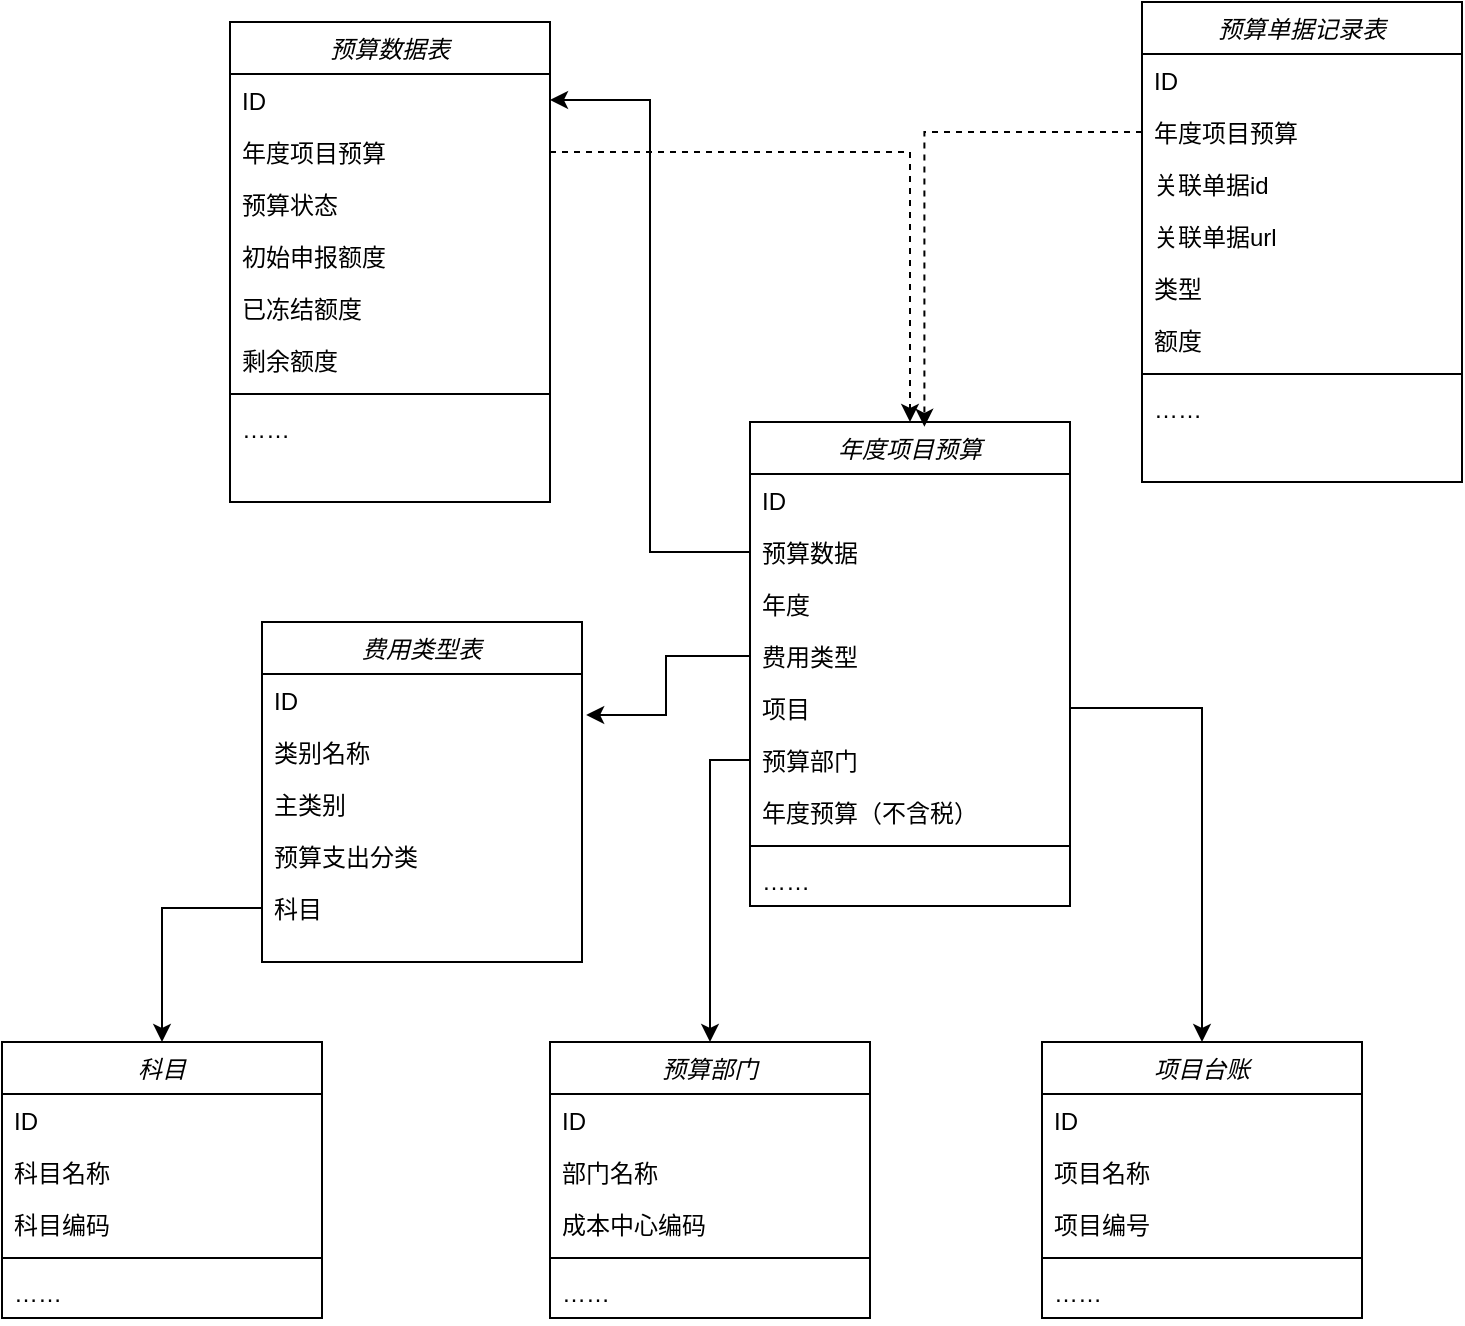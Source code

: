 <mxfile version="14.1.2" type="github">
  <diagram id="C5RBs43oDa-KdzZeNtuy" name="Page-1">
    <mxGraphModel dx="918" dy="461" grid="1" gridSize="10" guides="1" tooltips="1" connect="1" arrows="1" fold="1" page="1" pageScale="1" pageWidth="827" pageHeight="1169" math="0" shadow="0">
      <root>
        <mxCell id="WIyWlLk6GJQsqaUBKTNV-0" />
        <mxCell id="WIyWlLk6GJQsqaUBKTNV-1" parent="WIyWlLk6GJQsqaUBKTNV-0" />
        <mxCell id="zkfFHV4jXpPFQw0GAbJ--0" value="科目&#xa;" style="swimlane;fontStyle=2;align=center;verticalAlign=top;childLayout=stackLayout;horizontal=1;startSize=26;horizontalStack=0;resizeParent=1;resizeLast=0;collapsible=1;marginBottom=0;rounded=0;shadow=0;strokeWidth=1;" parent="WIyWlLk6GJQsqaUBKTNV-1" vertex="1">
          <mxGeometry x="50" y="540" width="160" height="138" as="geometry">
            <mxRectangle x="230" y="140" width="160" height="26" as="alternateBounds" />
          </mxGeometry>
        </mxCell>
        <mxCell id="zkfFHV4jXpPFQw0GAbJ--1" value="ID" style="text;align=left;verticalAlign=top;spacingLeft=4;spacingRight=4;overflow=hidden;rotatable=0;points=[[0,0.5],[1,0.5]];portConstraint=eastwest;" parent="zkfFHV4jXpPFQw0GAbJ--0" vertex="1">
          <mxGeometry y="26" width="160" height="26" as="geometry" />
        </mxCell>
        <mxCell id="zkfFHV4jXpPFQw0GAbJ--2" value="科目名称" style="text;align=left;verticalAlign=top;spacingLeft=4;spacingRight=4;overflow=hidden;rotatable=0;points=[[0,0.5],[1,0.5]];portConstraint=eastwest;rounded=0;shadow=0;html=0;" parent="zkfFHV4jXpPFQw0GAbJ--0" vertex="1">
          <mxGeometry y="52" width="160" height="26" as="geometry" />
        </mxCell>
        <mxCell id="zkfFHV4jXpPFQw0GAbJ--3" value="科目编码" style="text;align=left;verticalAlign=top;spacingLeft=4;spacingRight=4;overflow=hidden;rotatable=0;points=[[0,0.5],[1,0.5]];portConstraint=eastwest;rounded=0;shadow=0;html=0;" parent="zkfFHV4jXpPFQw0GAbJ--0" vertex="1">
          <mxGeometry y="78" width="160" height="26" as="geometry" />
        </mxCell>
        <mxCell id="zkfFHV4jXpPFQw0GAbJ--4" value="" style="line;html=1;strokeWidth=1;align=left;verticalAlign=middle;spacingTop=-1;spacingLeft=3;spacingRight=3;rotatable=0;labelPosition=right;points=[];portConstraint=eastwest;" parent="zkfFHV4jXpPFQw0GAbJ--0" vertex="1">
          <mxGeometry y="104" width="160" height="8" as="geometry" />
        </mxCell>
        <mxCell id="zkfFHV4jXpPFQw0GAbJ--5" value="……" style="text;align=left;verticalAlign=top;spacingLeft=4;spacingRight=4;overflow=hidden;rotatable=0;points=[[0,0.5],[1,0.5]];portConstraint=eastwest;" parent="zkfFHV4jXpPFQw0GAbJ--0" vertex="1">
          <mxGeometry y="112" width="160" height="26" as="geometry" />
        </mxCell>
        <mxCell id="v_MXnXf2g-3EYDipSl0D-0" value="预算部门" style="swimlane;fontStyle=2;align=center;verticalAlign=top;childLayout=stackLayout;horizontal=1;startSize=26;horizontalStack=0;resizeParent=1;resizeLast=0;collapsible=1;marginBottom=0;rounded=0;shadow=0;strokeWidth=1;" vertex="1" parent="WIyWlLk6GJQsqaUBKTNV-1">
          <mxGeometry x="324" y="540" width="160" height="138" as="geometry">
            <mxRectangle x="230" y="140" width="160" height="26" as="alternateBounds" />
          </mxGeometry>
        </mxCell>
        <mxCell id="v_MXnXf2g-3EYDipSl0D-1" value="ID" style="text;align=left;verticalAlign=top;spacingLeft=4;spacingRight=4;overflow=hidden;rotatable=0;points=[[0,0.5],[1,0.5]];portConstraint=eastwest;" vertex="1" parent="v_MXnXf2g-3EYDipSl0D-0">
          <mxGeometry y="26" width="160" height="26" as="geometry" />
        </mxCell>
        <mxCell id="v_MXnXf2g-3EYDipSl0D-2" value="部门名称" style="text;align=left;verticalAlign=top;spacingLeft=4;spacingRight=4;overflow=hidden;rotatable=0;points=[[0,0.5],[1,0.5]];portConstraint=eastwest;rounded=0;shadow=0;html=0;" vertex="1" parent="v_MXnXf2g-3EYDipSl0D-0">
          <mxGeometry y="52" width="160" height="26" as="geometry" />
        </mxCell>
        <mxCell id="v_MXnXf2g-3EYDipSl0D-3" value="成本中心编码" style="text;align=left;verticalAlign=top;spacingLeft=4;spacingRight=4;overflow=hidden;rotatable=0;points=[[0,0.5],[1,0.5]];portConstraint=eastwest;rounded=0;shadow=0;html=0;" vertex="1" parent="v_MXnXf2g-3EYDipSl0D-0">
          <mxGeometry y="78" width="160" height="26" as="geometry" />
        </mxCell>
        <mxCell id="v_MXnXf2g-3EYDipSl0D-4" value="" style="line;html=1;strokeWidth=1;align=left;verticalAlign=middle;spacingTop=-1;spacingLeft=3;spacingRight=3;rotatable=0;labelPosition=right;points=[];portConstraint=eastwest;" vertex="1" parent="v_MXnXf2g-3EYDipSl0D-0">
          <mxGeometry y="104" width="160" height="8" as="geometry" />
        </mxCell>
        <mxCell id="v_MXnXf2g-3EYDipSl0D-5" value="……" style="text;align=left;verticalAlign=top;spacingLeft=4;spacingRight=4;overflow=hidden;rotatable=0;points=[[0,0.5],[1,0.5]];portConstraint=eastwest;" vertex="1" parent="v_MXnXf2g-3EYDipSl0D-0">
          <mxGeometry y="112" width="160" height="26" as="geometry" />
        </mxCell>
        <mxCell id="v_MXnXf2g-3EYDipSl0D-6" value="费用类型表" style="swimlane;fontStyle=2;align=center;verticalAlign=top;childLayout=stackLayout;horizontal=1;startSize=26;horizontalStack=0;resizeParent=1;resizeLast=0;collapsible=1;marginBottom=0;rounded=0;shadow=0;strokeWidth=1;" vertex="1" parent="WIyWlLk6GJQsqaUBKTNV-1">
          <mxGeometry x="180" y="330" width="160" height="170" as="geometry">
            <mxRectangle x="230" y="140" width="160" height="26" as="alternateBounds" />
          </mxGeometry>
        </mxCell>
        <mxCell id="v_MXnXf2g-3EYDipSl0D-7" value="ID" style="text;align=left;verticalAlign=top;spacingLeft=4;spacingRight=4;overflow=hidden;rotatable=0;points=[[0,0.5],[1,0.5]];portConstraint=eastwest;" vertex="1" parent="v_MXnXf2g-3EYDipSl0D-6">
          <mxGeometry y="26" width="160" height="26" as="geometry" />
        </mxCell>
        <mxCell id="v_MXnXf2g-3EYDipSl0D-8" value="类别名称" style="text;align=left;verticalAlign=top;spacingLeft=4;spacingRight=4;overflow=hidden;rotatable=0;points=[[0,0.5],[1,0.5]];portConstraint=eastwest;rounded=0;shadow=0;html=0;" vertex="1" parent="v_MXnXf2g-3EYDipSl0D-6">
          <mxGeometry y="52" width="160" height="26" as="geometry" />
        </mxCell>
        <mxCell id="v_MXnXf2g-3EYDipSl0D-9" value="主类别" style="text;align=left;verticalAlign=top;spacingLeft=4;spacingRight=4;overflow=hidden;rotatable=0;points=[[0,0.5],[1,0.5]];portConstraint=eastwest;rounded=0;shadow=0;html=0;" vertex="1" parent="v_MXnXf2g-3EYDipSl0D-6">
          <mxGeometry y="78" width="160" height="26" as="geometry" />
        </mxCell>
        <mxCell id="v_MXnXf2g-3EYDipSl0D-12" value="预算支出分类" style="text;align=left;verticalAlign=top;spacingLeft=4;spacingRight=4;overflow=hidden;rotatable=0;points=[[0,0.5],[1,0.5]];portConstraint=eastwest;rounded=0;shadow=0;html=0;" vertex="1" parent="v_MXnXf2g-3EYDipSl0D-6">
          <mxGeometry y="104" width="160" height="26" as="geometry" />
        </mxCell>
        <mxCell id="v_MXnXf2g-3EYDipSl0D-13" value="科目" style="text;align=left;verticalAlign=top;spacingLeft=4;spacingRight=4;overflow=hidden;rotatable=0;points=[[0,0.5],[1,0.5]];portConstraint=eastwest;rounded=0;shadow=0;html=0;" vertex="1" parent="v_MXnXf2g-3EYDipSl0D-6">
          <mxGeometry y="130" width="160" height="26" as="geometry" />
        </mxCell>
        <mxCell id="v_MXnXf2g-3EYDipSl0D-15" style="edgeStyle=orthogonalEdgeStyle;rounded=0;orthogonalLoop=1;jettySize=auto;html=1;" edge="1" parent="WIyWlLk6GJQsqaUBKTNV-1" source="v_MXnXf2g-3EYDipSl0D-13" target="zkfFHV4jXpPFQw0GAbJ--0">
          <mxGeometry relative="1" as="geometry" />
        </mxCell>
        <mxCell id="v_MXnXf2g-3EYDipSl0D-16" value="项目台账" style="swimlane;fontStyle=2;align=center;verticalAlign=top;childLayout=stackLayout;horizontal=1;startSize=26;horizontalStack=0;resizeParent=1;resizeLast=0;collapsible=1;marginBottom=0;rounded=0;shadow=0;strokeWidth=1;" vertex="1" parent="WIyWlLk6GJQsqaUBKTNV-1">
          <mxGeometry x="570" y="540" width="160" height="138" as="geometry">
            <mxRectangle x="230" y="140" width="160" height="26" as="alternateBounds" />
          </mxGeometry>
        </mxCell>
        <mxCell id="v_MXnXf2g-3EYDipSl0D-17" value="ID" style="text;align=left;verticalAlign=top;spacingLeft=4;spacingRight=4;overflow=hidden;rotatable=0;points=[[0,0.5],[1,0.5]];portConstraint=eastwest;" vertex="1" parent="v_MXnXf2g-3EYDipSl0D-16">
          <mxGeometry y="26" width="160" height="26" as="geometry" />
        </mxCell>
        <mxCell id="v_MXnXf2g-3EYDipSl0D-18" value="项目名称" style="text;align=left;verticalAlign=top;spacingLeft=4;spacingRight=4;overflow=hidden;rotatable=0;points=[[0,0.5],[1,0.5]];portConstraint=eastwest;rounded=0;shadow=0;html=0;" vertex="1" parent="v_MXnXf2g-3EYDipSl0D-16">
          <mxGeometry y="52" width="160" height="26" as="geometry" />
        </mxCell>
        <mxCell id="v_MXnXf2g-3EYDipSl0D-19" value="项目编号" style="text;align=left;verticalAlign=top;spacingLeft=4;spacingRight=4;overflow=hidden;rotatable=0;points=[[0,0.5],[1,0.5]];portConstraint=eastwest;rounded=0;shadow=0;html=0;" vertex="1" parent="v_MXnXf2g-3EYDipSl0D-16">
          <mxGeometry y="78" width="160" height="26" as="geometry" />
        </mxCell>
        <mxCell id="v_MXnXf2g-3EYDipSl0D-20" value="" style="line;html=1;strokeWidth=1;align=left;verticalAlign=middle;spacingTop=-1;spacingLeft=3;spacingRight=3;rotatable=0;labelPosition=right;points=[];portConstraint=eastwest;" vertex="1" parent="v_MXnXf2g-3EYDipSl0D-16">
          <mxGeometry y="104" width="160" height="8" as="geometry" />
        </mxCell>
        <mxCell id="v_MXnXf2g-3EYDipSl0D-21" value="……" style="text;align=left;verticalAlign=top;spacingLeft=4;spacingRight=4;overflow=hidden;rotatable=0;points=[[0,0.5],[1,0.5]];portConstraint=eastwest;" vertex="1" parent="v_MXnXf2g-3EYDipSl0D-16">
          <mxGeometry y="112" width="160" height="26" as="geometry" />
        </mxCell>
        <mxCell id="v_MXnXf2g-3EYDipSl0D-28" value="年度项目预算" style="swimlane;fontStyle=2;align=center;verticalAlign=top;childLayout=stackLayout;horizontal=1;startSize=26;horizontalStack=0;resizeParent=1;resizeLast=0;collapsible=1;marginBottom=0;rounded=0;shadow=0;strokeWidth=1;" vertex="1" parent="WIyWlLk6GJQsqaUBKTNV-1">
          <mxGeometry x="424" y="230" width="160" height="242" as="geometry">
            <mxRectangle x="230" y="140" width="160" height="26" as="alternateBounds" />
          </mxGeometry>
        </mxCell>
        <mxCell id="v_MXnXf2g-3EYDipSl0D-29" value="ID" style="text;align=left;verticalAlign=top;spacingLeft=4;spacingRight=4;overflow=hidden;rotatable=0;points=[[0,0.5],[1,0.5]];portConstraint=eastwest;" vertex="1" parent="v_MXnXf2g-3EYDipSl0D-28">
          <mxGeometry y="26" width="160" height="26" as="geometry" />
        </mxCell>
        <mxCell id="v_MXnXf2g-3EYDipSl0D-64" value="预算数据" style="text;align=left;verticalAlign=top;spacingLeft=4;spacingRight=4;overflow=hidden;rotatable=0;points=[[0,0.5],[1,0.5]];portConstraint=eastwest;rounded=0;shadow=0;html=0;" vertex="1" parent="v_MXnXf2g-3EYDipSl0D-28">
          <mxGeometry y="52" width="160" height="26" as="geometry" />
        </mxCell>
        <mxCell id="v_MXnXf2g-3EYDipSl0D-30" value="年度" style="text;align=left;verticalAlign=top;spacingLeft=4;spacingRight=4;overflow=hidden;rotatable=0;points=[[0,0.5],[1,0.5]];portConstraint=eastwest;rounded=0;shadow=0;html=0;" vertex="1" parent="v_MXnXf2g-3EYDipSl0D-28">
          <mxGeometry y="78" width="160" height="26" as="geometry" />
        </mxCell>
        <mxCell id="v_MXnXf2g-3EYDipSl0D-31" value="费用类型" style="text;align=left;verticalAlign=top;spacingLeft=4;spacingRight=4;overflow=hidden;rotatable=0;points=[[0,0.5],[1,0.5]];portConstraint=eastwest;rounded=0;shadow=0;html=0;" vertex="1" parent="v_MXnXf2g-3EYDipSl0D-28">
          <mxGeometry y="104" width="160" height="26" as="geometry" />
        </mxCell>
        <mxCell id="v_MXnXf2g-3EYDipSl0D-35" value="项目" style="text;align=left;verticalAlign=top;spacingLeft=4;spacingRight=4;overflow=hidden;rotatable=0;points=[[0,0.5],[1,0.5]];portConstraint=eastwest;rounded=0;shadow=0;html=0;" vertex="1" parent="v_MXnXf2g-3EYDipSl0D-28">
          <mxGeometry y="130" width="160" height="26" as="geometry" />
        </mxCell>
        <mxCell id="v_MXnXf2g-3EYDipSl0D-36" value="预算部门" style="text;align=left;verticalAlign=top;spacingLeft=4;spacingRight=4;overflow=hidden;rotatable=0;points=[[0,0.5],[1,0.5]];portConstraint=eastwest;rounded=0;shadow=0;html=0;" vertex="1" parent="v_MXnXf2g-3EYDipSl0D-28">
          <mxGeometry y="156" width="160" height="26" as="geometry" />
        </mxCell>
        <mxCell id="v_MXnXf2g-3EYDipSl0D-65" value="年度预算（不含税）" style="text;align=left;verticalAlign=top;spacingLeft=4;spacingRight=4;overflow=hidden;rotatable=0;points=[[0,0.5],[1,0.5]];portConstraint=eastwest;rounded=0;shadow=0;html=0;" vertex="1" parent="v_MXnXf2g-3EYDipSl0D-28">
          <mxGeometry y="182" width="160" height="26" as="geometry" />
        </mxCell>
        <mxCell id="v_MXnXf2g-3EYDipSl0D-32" value="" style="line;html=1;strokeWidth=1;align=left;verticalAlign=middle;spacingTop=-1;spacingLeft=3;spacingRight=3;rotatable=0;labelPosition=right;points=[];portConstraint=eastwest;" vertex="1" parent="v_MXnXf2g-3EYDipSl0D-28">
          <mxGeometry y="208" width="160" height="8" as="geometry" />
        </mxCell>
        <mxCell id="v_MXnXf2g-3EYDipSl0D-38" value="……" style="text;align=left;verticalAlign=top;spacingLeft=4;spacingRight=4;overflow=hidden;rotatable=0;points=[[0,0.5],[1,0.5]];portConstraint=eastwest;" vertex="1" parent="v_MXnXf2g-3EYDipSl0D-28">
          <mxGeometry y="216" width="160" height="26" as="geometry" />
        </mxCell>
        <mxCell id="v_MXnXf2g-3EYDipSl0D-40" style="edgeStyle=orthogonalEdgeStyle;rounded=0;orthogonalLoop=1;jettySize=auto;html=1;entryX=1.013;entryY=0.788;entryDx=0;entryDy=0;entryPerimeter=0;" edge="1" parent="WIyWlLk6GJQsqaUBKTNV-1" source="v_MXnXf2g-3EYDipSl0D-31" target="v_MXnXf2g-3EYDipSl0D-7">
          <mxGeometry relative="1" as="geometry" />
        </mxCell>
        <mxCell id="v_MXnXf2g-3EYDipSl0D-41" style="edgeStyle=orthogonalEdgeStyle;rounded=0;orthogonalLoop=1;jettySize=auto;html=1;entryX=0.5;entryY=0;entryDx=0;entryDy=0;" edge="1" parent="WIyWlLk6GJQsqaUBKTNV-1" source="v_MXnXf2g-3EYDipSl0D-35" target="v_MXnXf2g-3EYDipSl0D-16">
          <mxGeometry relative="1" as="geometry" />
        </mxCell>
        <mxCell id="v_MXnXf2g-3EYDipSl0D-42" style="edgeStyle=orthogonalEdgeStyle;rounded=0;orthogonalLoop=1;jettySize=auto;html=1;" edge="1" parent="WIyWlLk6GJQsqaUBKTNV-1" source="v_MXnXf2g-3EYDipSl0D-36" target="v_MXnXf2g-3EYDipSl0D-0">
          <mxGeometry relative="1" as="geometry" />
        </mxCell>
        <mxCell id="v_MXnXf2g-3EYDipSl0D-43" value="预算数据表" style="swimlane;fontStyle=2;align=center;verticalAlign=top;childLayout=stackLayout;horizontal=1;startSize=26;horizontalStack=0;resizeParent=1;resizeLast=0;collapsible=1;marginBottom=0;rounded=0;shadow=0;strokeWidth=1;" vertex="1" parent="WIyWlLk6GJQsqaUBKTNV-1">
          <mxGeometry x="164" y="30" width="160" height="240" as="geometry">
            <mxRectangle x="230" y="140" width="160" height="26" as="alternateBounds" />
          </mxGeometry>
        </mxCell>
        <mxCell id="v_MXnXf2g-3EYDipSl0D-44" value="ID" style="text;align=left;verticalAlign=top;spacingLeft=4;spacingRight=4;overflow=hidden;rotatable=0;points=[[0,0.5],[1,0.5]];portConstraint=eastwest;" vertex="1" parent="v_MXnXf2g-3EYDipSl0D-43">
          <mxGeometry y="26" width="160" height="26" as="geometry" />
        </mxCell>
        <mxCell id="v_MXnXf2g-3EYDipSl0D-45" value="年度项目预算" style="text;align=left;verticalAlign=top;spacingLeft=4;spacingRight=4;overflow=hidden;rotatable=0;points=[[0,0.5],[1,0.5]];portConstraint=eastwest;rounded=0;shadow=0;html=0;" vertex="1" parent="v_MXnXf2g-3EYDipSl0D-43">
          <mxGeometry y="52" width="160" height="26" as="geometry" />
        </mxCell>
        <mxCell id="v_MXnXf2g-3EYDipSl0D-46" value="预算状态" style="text;align=left;verticalAlign=top;spacingLeft=4;spacingRight=4;overflow=hidden;rotatable=0;points=[[0,0.5],[1,0.5]];portConstraint=eastwest;rounded=0;shadow=0;html=0;" vertex="1" parent="v_MXnXf2g-3EYDipSl0D-43">
          <mxGeometry y="78" width="160" height="26" as="geometry" />
        </mxCell>
        <mxCell id="v_MXnXf2g-3EYDipSl0D-47" value="初始申报额度" style="text;align=left;verticalAlign=top;spacingLeft=4;spacingRight=4;overflow=hidden;rotatable=0;points=[[0,0.5],[1,0.5]];portConstraint=eastwest;rounded=0;shadow=0;html=0;" vertex="1" parent="v_MXnXf2g-3EYDipSl0D-43">
          <mxGeometry y="104" width="160" height="26" as="geometry" />
        </mxCell>
        <mxCell id="v_MXnXf2g-3EYDipSl0D-48" value="已冻结额度" style="text;align=left;verticalAlign=top;spacingLeft=4;spacingRight=4;overflow=hidden;rotatable=0;points=[[0,0.5],[1,0.5]];portConstraint=eastwest;rounded=0;shadow=0;html=0;" vertex="1" parent="v_MXnXf2g-3EYDipSl0D-43">
          <mxGeometry y="130" width="160" height="26" as="geometry" />
        </mxCell>
        <mxCell id="v_MXnXf2g-3EYDipSl0D-49" value="剩余额度" style="text;align=left;verticalAlign=top;spacingLeft=4;spacingRight=4;overflow=hidden;rotatable=0;points=[[0,0.5],[1,0.5]];portConstraint=eastwest;rounded=0;shadow=0;html=0;" vertex="1" parent="v_MXnXf2g-3EYDipSl0D-43">
          <mxGeometry y="156" width="160" height="26" as="geometry" />
        </mxCell>
        <mxCell id="v_MXnXf2g-3EYDipSl0D-50" value="" style="line;html=1;strokeWidth=1;align=left;verticalAlign=middle;spacingTop=-1;spacingLeft=3;spacingRight=3;rotatable=0;labelPosition=right;points=[];portConstraint=eastwest;" vertex="1" parent="v_MXnXf2g-3EYDipSl0D-43">
          <mxGeometry y="182" width="160" height="8" as="geometry" />
        </mxCell>
        <mxCell id="v_MXnXf2g-3EYDipSl0D-51" value="……" style="text;align=left;verticalAlign=top;spacingLeft=4;spacingRight=4;overflow=hidden;rotatable=0;points=[[0,0.5],[1,0.5]];portConstraint=eastwest;" vertex="1" parent="v_MXnXf2g-3EYDipSl0D-43">
          <mxGeometry y="190" width="160" height="26" as="geometry" />
        </mxCell>
        <mxCell id="v_MXnXf2g-3EYDipSl0D-53" value="预算单据记录表" style="swimlane;fontStyle=2;align=center;verticalAlign=top;childLayout=stackLayout;horizontal=1;startSize=26;horizontalStack=0;resizeParent=1;resizeLast=0;collapsible=1;marginBottom=0;rounded=0;shadow=0;strokeWidth=1;" vertex="1" parent="WIyWlLk6GJQsqaUBKTNV-1">
          <mxGeometry x="620" y="20" width="160" height="240" as="geometry">
            <mxRectangle x="230" y="140" width="160" height="26" as="alternateBounds" />
          </mxGeometry>
        </mxCell>
        <mxCell id="v_MXnXf2g-3EYDipSl0D-54" value="ID" style="text;align=left;verticalAlign=top;spacingLeft=4;spacingRight=4;overflow=hidden;rotatable=0;points=[[0,0.5],[1,0.5]];portConstraint=eastwest;" vertex="1" parent="v_MXnXf2g-3EYDipSl0D-53">
          <mxGeometry y="26" width="160" height="26" as="geometry" />
        </mxCell>
        <mxCell id="v_MXnXf2g-3EYDipSl0D-55" value="年度项目预算" style="text;align=left;verticalAlign=top;spacingLeft=4;spacingRight=4;overflow=hidden;rotatable=0;points=[[0,0.5],[1,0.5]];portConstraint=eastwest;rounded=0;shadow=0;html=0;" vertex="1" parent="v_MXnXf2g-3EYDipSl0D-53">
          <mxGeometry y="52" width="160" height="26" as="geometry" />
        </mxCell>
        <mxCell id="v_MXnXf2g-3EYDipSl0D-56" value="关联单据id" style="text;align=left;verticalAlign=top;spacingLeft=4;spacingRight=4;overflow=hidden;rotatable=0;points=[[0,0.5],[1,0.5]];portConstraint=eastwest;rounded=0;shadow=0;html=0;" vertex="1" parent="v_MXnXf2g-3EYDipSl0D-53">
          <mxGeometry y="78" width="160" height="26" as="geometry" />
        </mxCell>
        <mxCell id="v_MXnXf2g-3EYDipSl0D-57" value="关联单据url" style="text;align=left;verticalAlign=top;spacingLeft=4;spacingRight=4;overflow=hidden;rotatable=0;points=[[0,0.5],[1,0.5]];portConstraint=eastwest;rounded=0;shadow=0;html=0;" vertex="1" parent="v_MXnXf2g-3EYDipSl0D-53">
          <mxGeometry y="104" width="160" height="26" as="geometry" />
        </mxCell>
        <mxCell id="v_MXnXf2g-3EYDipSl0D-58" value="类型" style="text;align=left;verticalAlign=top;spacingLeft=4;spacingRight=4;overflow=hidden;rotatable=0;points=[[0,0.5],[1,0.5]];portConstraint=eastwest;rounded=0;shadow=0;html=0;" vertex="1" parent="v_MXnXf2g-3EYDipSl0D-53">
          <mxGeometry y="130" width="160" height="26" as="geometry" />
        </mxCell>
        <mxCell id="v_MXnXf2g-3EYDipSl0D-59" value="额度" style="text;align=left;verticalAlign=top;spacingLeft=4;spacingRight=4;overflow=hidden;rotatable=0;points=[[0,0.5],[1,0.5]];portConstraint=eastwest;rounded=0;shadow=0;html=0;" vertex="1" parent="v_MXnXf2g-3EYDipSl0D-53">
          <mxGeometry y="156" width="160" height="26" as="geometry" />
        </mxCell>
        <mxCell id="v_MXnXf2g-3EYDipSl0D-60" value="" style="line;html=1;strokeWidth=1;align=left;verticalAlign=middle;spacingTop=-1;spacingLeft=3;spacingRight=3;rotatable=0;labelPosition=right;points=[];portConstraint=eastwest;" vertex="1" parent="v_MXnXf2g-3EYDipSl0D-53">
          <mxGeometry y="182" width="160" height="8" as="geometry" />
        </mxCell>
        <mxCell id="v_MXnXf2g-3EYDipSl0D-61" value="……" style="text;align=left;verticalAlign=top;spacingLeft=4;spacingRight=4;overflow=hidden;rotatable=0;points=[[0,0.5],[1,0.5]];portConstraint=eastwest;" vertex="1" parent="v_MXnXf2g-3EYDipSl0D-53">
          <mxGeometry y="190" width="160" height="26" as="geometry" />
        </mxCell>
        <mxCell id="v_MXnXf2g-3EYDipSl0D-66" style="edgeStyle=orthogonalEdgeStyle;rounded=0;orthogonalLoop=1;jettySize=auto;html=1;" edge="1" parent="WIyWlLk6GJQsqaUBKTNV-1" source="v_MXnXf2g-3EYDipSl0D-64" target="v_MXnXf2g-3EYDipSl0D-44">
          <mxGeometry relative="1" as="geometry" />
        </mxCell>
        <mxCell id="v_MXnXf2g-3EYDipSl0D-68" style="edgeStyle=orthogonalEdgeStyle;rounded=0;orthogonalLoop=1;jettySize=auto;html=1;dashed=1;" edge="1" parent="WIyWlLk6GJQsqaUBKTNV-1" source="v_MXnXf2g-3EYDipSl0D-45" target="v_MXnXf2g-3EYDipSl0D-28">
          <mxGeometry relative="1" as="geometry" />
        </mxCell>
        <mxCell id="v_MXnXf2g-3EYDipSl0D-69" style="edgeStyle=orthogonalEdgeStyle;rounded=0;orthogonalLoop=1;jettySize=auto;html=1;entryX=0.545;entryY=0.01;entryDx=0;entryDy=0;entryPerimeter=0;dashed=1;" edge="1" parent="WIyWlLk6GJQsqaUBKTNV-1" source="v_MXnXf2g-3EYDipSl0D-55" target="v_MXnXf2g-3EYDipSl0D-28">
          <mxGeometry relative="1" as="geometry" />
        </mxCell>
      </root>
    </mxGraphModel>
  </diagram>
</mxfile>

